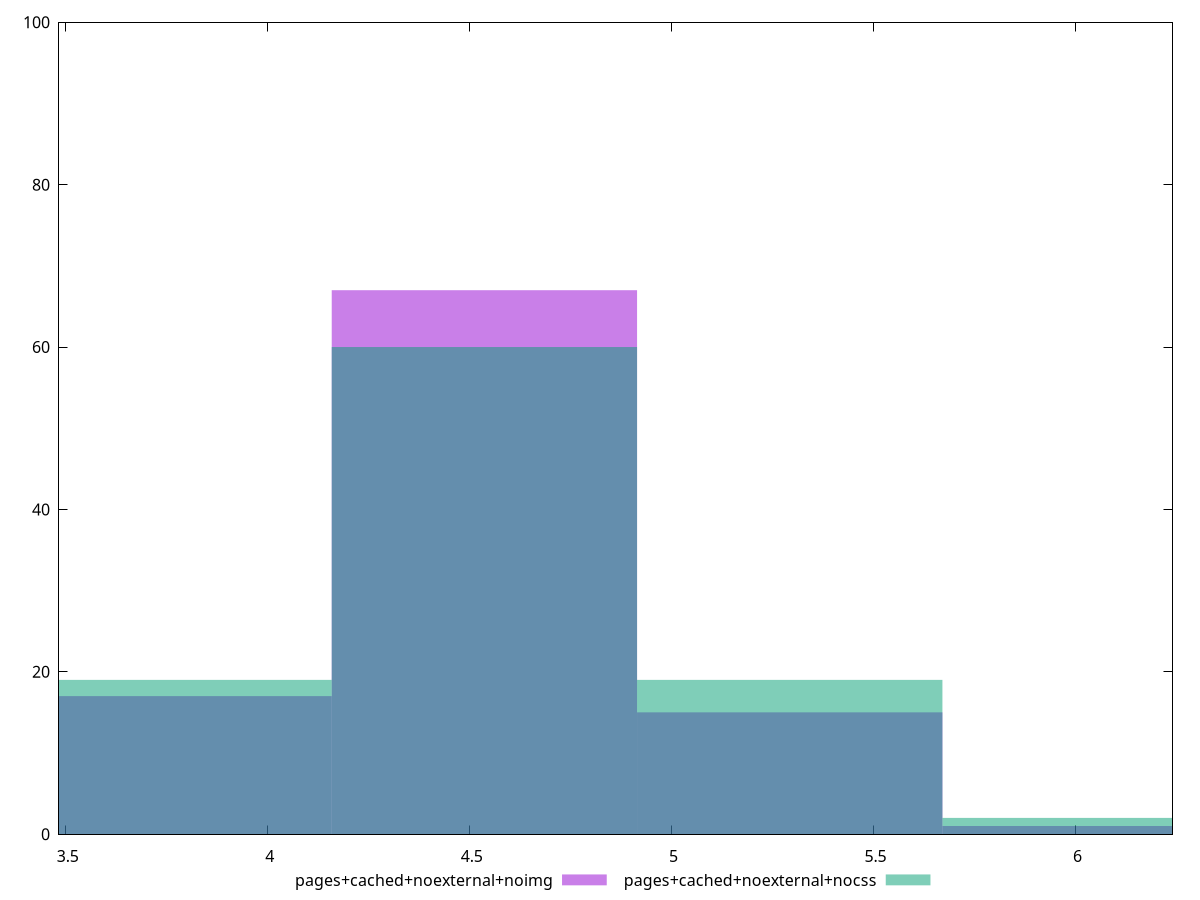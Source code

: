 reset

$pagesCachedNoexternalNoimg <<EOF
4.5364052329399325 67
5.292472771763254 15
3.78033769411661 17
6.048540310586576 1
EOF

$pagesCachedNoexternalNocss <<EOF
4.5364052329399325 60
5.292472771763254 19
3.78033769411661 19
6.048540310586576 2
EOF

set key outside below
set boxwidth 0.756067538823322
set xrange [3.4831000000000008:6.240200000000001]
set yrange [0:100]
set style fill transparent solid 0.5 noborder
set terminal svg size 640, 500 enhanced background rgb 'white'
set output "report_00007_2020-12-11T15:55:29.892Z/network-server-latency/comparison/histogram/8_vs_9.svg"

plot $pagesCachedNoexternalNoimg title "pages+cached+noexternal+noimg" with boxes, \
     $pagesCachedNoexternalNocss title "pages+cached+noexternal+nocss" with boxes

reset
